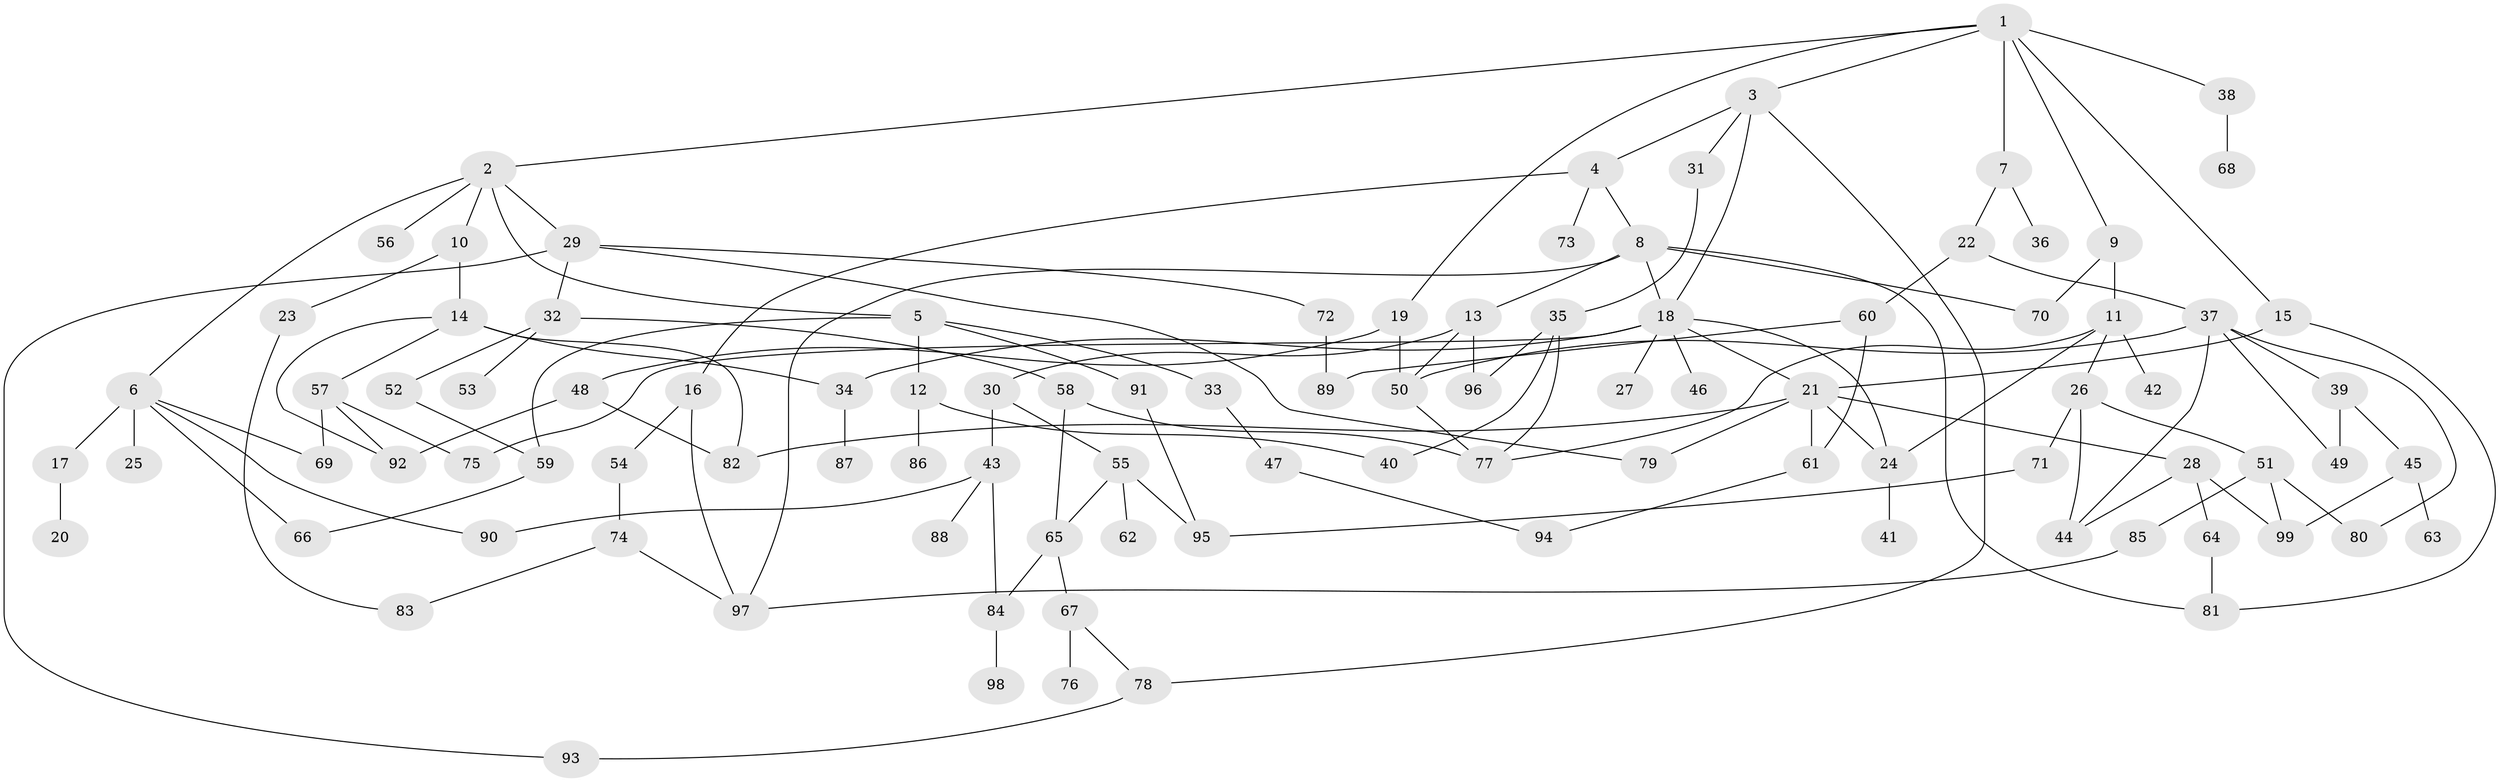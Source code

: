 // Generated by graph-tools (version 1.1) at 2025/10/02/27/25 16:10:53]
// undirected, 99 vertices, 142 edges
graph export_dot {
graph [start="1"]
  node [color=gray90,style=filled];
  1;
  2;
  3;
  4;
  5;
  6;
  7;
  8;
  9;
  10;
  11;
  12;
  13;
  14;
  15;
  16;
  17;
  18;
  19;
  20;
  21;
  22;
  23;
  24;
  25;
  26;
  27;
  28;
  29;
  30;
  31;
  32;
  33;
  34;
  35;
  36;
  37;
  38;
  39;
  40;
  41;
  42;
  43;
  44;
  45;
  46;
  47;
  48;
  49;
  50;
  51;
  52;
  53;
  54;
  55;
  56;
  57;
  58;
  59;
  60;
  61;
  62;
  63;
  64;
  65;
  66;
  67;
  68;
  69;
  70;
  71;
  72;
  73;
  74;
  75;
  76;
  77;
  78;
  79;
  80;
  81;
  82;
  83;
  84;
  85;
  86;
  87;
  88;
  89;
  90;
  91;
  92;
  93;
  94;
  95;
  96;
  97;
  98;
  99;
  1 -- 2;
  1 -- 3;
  1 -- 7;
  1 -- 9;
  1 -- 15;
  1 -- 19;
  1 -- 38;
  2 -- 5;
  2 -- 6;
  2 -- 10;
  2 -- 29;
  2 -- 56;
  3 -- 4;
  3 -- 31;
  3 -- 18;
  3 -- 78;
  4 -- 8;
  4 -- 16;
  4 -- 73;
  5 -- 12;
  5 -- 33;
  5 -- 91;
  5 -- 59;
  6 -- 17;
  6 -- 25;
  6 -- 69;
  6 -- 90;
  6 -- 66;
  7 -- 22;
  7 -- 36;
  8 -- 13;
  8 -- 18;
  8 -- 70;
  8 -- 81;
  8 -- 97;
  9 -- 11;
  9 -- 70;
  10 -- 14;
  10 -- 23;
  11 -- 26;
  11 -- 42;
  11 -- 24;
  11 -- 77;
  12 -- 40;
  12 -- 86;
  13 -- 30;
  13 -- 96;
  13 -- 50;
  14 -- 57;
  14 -- 34;
  14 -- 92;
  14 -- 82;
  15 -- 81;
  15 -- 21;
  16 -- 54;
  16 -- 97;
  17 -- 20;
  18 -- 21;
  18 -- 27;
  18 -- 34;
  18 -- 46;
  18 -- 75;
  18 -- 24;
  19 -- 48;
  19 -- 50;
  21 -- 24;
  21 -- 28;
  21 -- 79;
  21 -- 82;
  21 -- 61;
  22 -- 37;
  22 -- 60;
  23 -- 83;
  24 -- 41;
  26 -- 51;
  26 -- 71;
  26 -- 44;
  28 -- 44;
  28 -- 64;
  28 -- 99;
  29 -- 32;
  29 -- 72;
  29 -- 93;
  29 -- 79;
  30 -- 43;
  30 -- 55;
  31 -- 35;
  32 -- 52;
  32 -- 53;
  32 -- 58;
  33 -- 47;
  34 -- 87;
  35 -- 77;
  35 -- 96;
  35 -- 40;
  37 -- 39;
  37 -- 49;
  37 -- 50;
  37 -- 80;
  37 -- 44;
  38 -- 68;
  39 -- 45;
  39 -- 49;
  43 -- 88;
  43 -- 84;
  43 -- 90;
  45 -- 63;
  45 -- 99;
  47 -- 94;
  48 -- 82;
  48 -- 92;
  50 -- 77;
  51 -- 80;
  51 -- 85;
  51 -- 99;
  52 -- 59;
  54 -- 74;
  55 -- 62;
  55 -- 65;
  55 -- 95;
  57 -- 75;
  57 -- 92;
  57 -- 69;
  58 -- 77;
  58 -- 65;
  59 -- 66;
  60 -- 61;
  60 -- 89;
  61 -- 94;
  64 -- 81;
  65 -- 67;
  65 -- 84;
  67 -- 76;
  67 -- 78;
  71 -- 95;
  72 -- 89;
  74 -- 97;
  74 -- 83;
  78 -- 93;
  84 -- 98;
  85 -- 97;
  91 -- 95;
}
